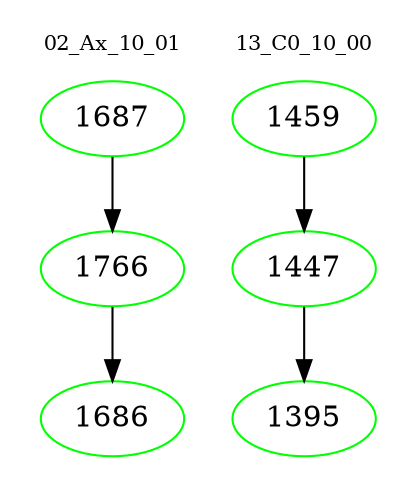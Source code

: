 digraph{
subgraph cluster_0 {
color = white
label = "02_Ax_10_01";
fontsize=10;
T0_1687 [label="1687", color="green"]
T0_1687 -> T0_1766 [color="black"]
T0_1766 [label="1766", color="green"]
T0_1766 -> T0_1686 [color="black"]
T0_1686 [label="1686", color="green"]
}
subgraph cluster_1 {
color = white
label = "13_C0_10_00";
fontsize=10;
T1_1459 [label="1459", color="green"]
T1_1459 -> T1_1447 [color="black"]
T1_1447 [label="1447", color="green"]
T1_1447 -> T1_1395 [color="black"]
T1_1395 [label="1395", color="green"]
}
}
